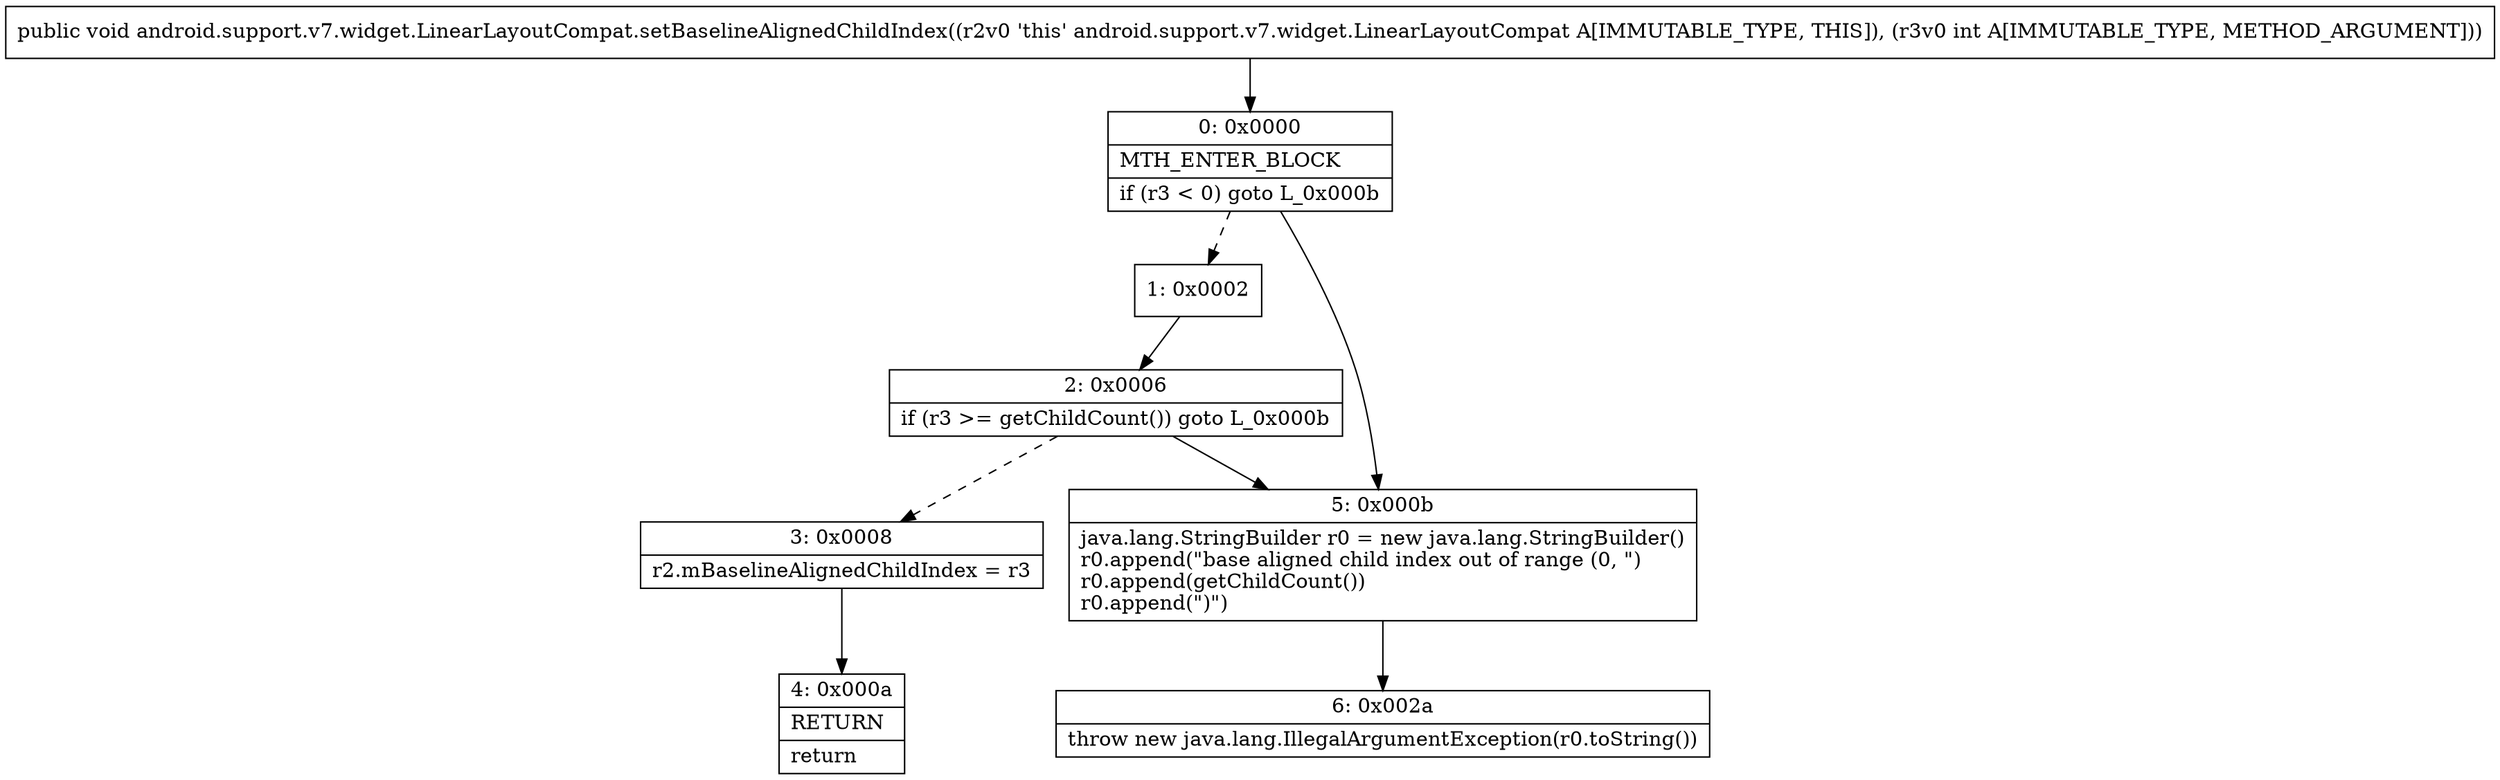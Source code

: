 digraph "CFG forandroid.support.v7.widget.LinearLayoutCompat.setBaselineAlignedChildIndex(I)V" {
Node_0 [shape=record,label="{0\:\ 0x0000|MTH_ENTER_BLOCK\l|if (r3 \< 0) goto L_0x000b\l}"];
Node_1 [shape=record,label="{1\:\ 0x0002}"];
Node_2 [shape=record,label="{2\:\ 0x0006|if (r3 \>= getChildCount()) goto L_0x000b\l}"];
Node_3 [shape=record,label="{3\:\ 0x0008|r2.mBaselineAlignedChildIndex = r3\l}"];
Node_4 [shape=record,label="{4\:\ 0x000a|RETURN\l|return\l}"];
Node_5 [shape=record,label="{5\:\ 0x000b|java.lang.StringBuilder r0 = new java.lang.StringBuilder()\lr0.append(\"base aligned child index out of range (0, \")\lr0.append(getChildCount())\lr0.append(\")\")\l}"];
Node_6 [shape=record,label="{6\:\ 0x002a|throw new java.lang.IllegalArgumentException(r0.toString())\l}"];
MethodNode[shape=record,label="{public void android.support.v7.widget.LinearLayoutCompat.setBaselineAlignedChildIndex((r2v0 'this' android.support.v7.widget.LinearLayoutCompat A[IMMUTABLE_TYPE, THIS]), (r3v0 int A[IMMUTABLE_TYPE, METHOD_ARGUMENT])) }"];
MethodNode -> Node_0;
Node_0 -> Node_1[style=dashed];
Node_0 -> Node_5;
Node_1 -> Node_2;
Node_2 -> Node_3[style=dashed];
Node_2 -> Node_5;
Node_3 -> Node_4;
Node_5 -> Node_6;
}

